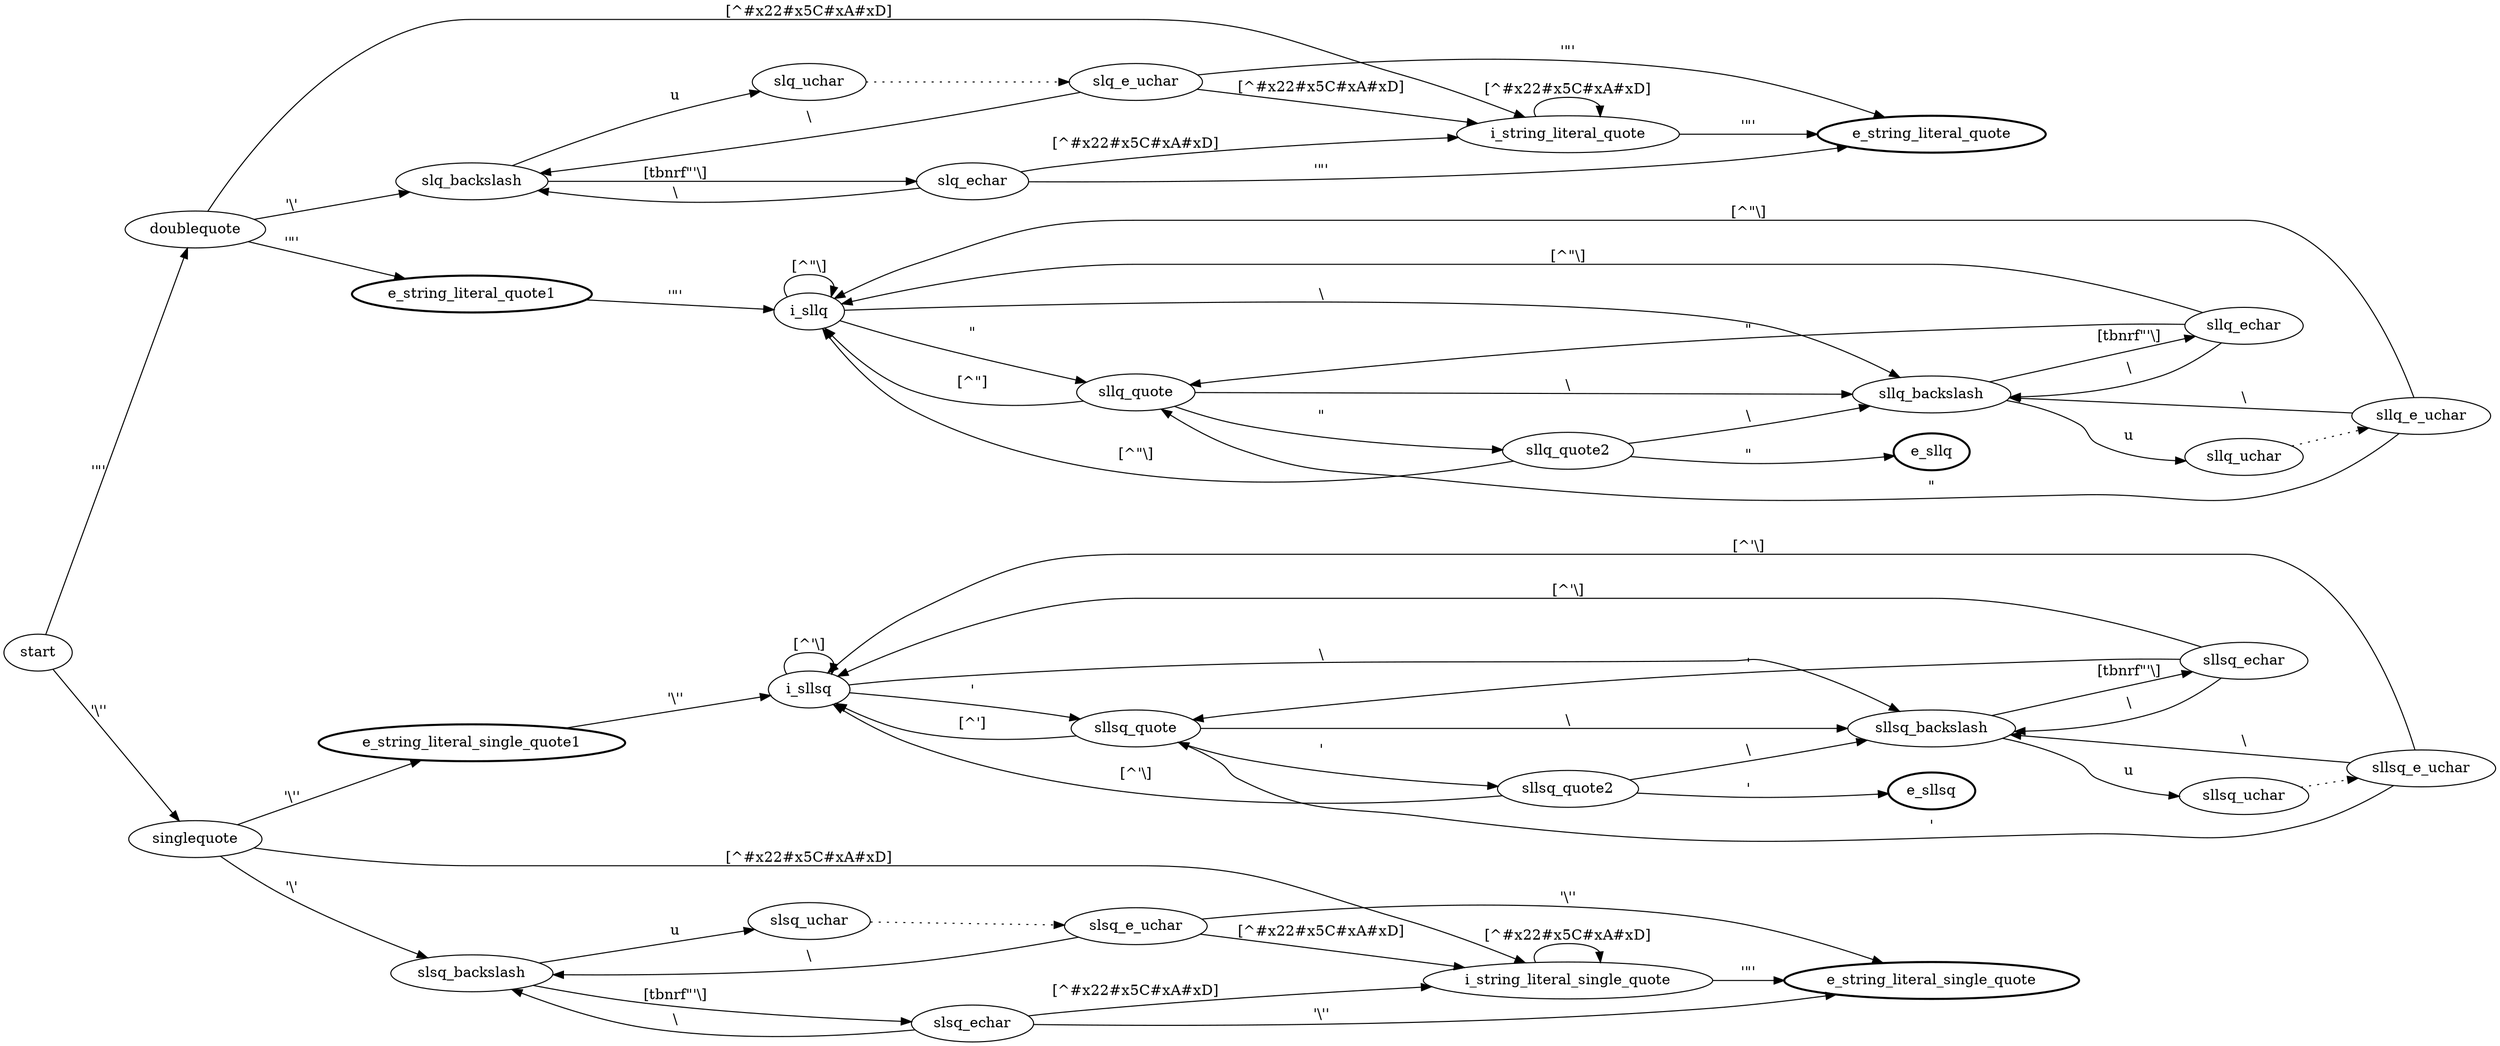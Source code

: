 // automata.dot

// Copyright 2020 cnngimenez

// Author: cnngimenez

// This program is free software: you can redistribute it and/or modify
// it under the terms of the GNU General Public License as published by
// the Free Software Foundation, either version 3 of the License, or
// (at your option) any later version.

// This program is distributed in the hope that it will be useful,
// but WITHOUT ANY WARRANTY; without even the implied warranty of
// MERCHANTABILITY or FITNESS FOR A PARTICULAR PURPOSE.  See the
// GNU General Public License for more details.

// You should have received a copy of the GNU General Public License
// along with this program.  If not, see <http://www.gnu.org/licenses/>.

digraph {
        rankdir=LR;
        node [];

        e_string_literal_quote [style=bold];
        e_string_literal_quote1 [style=bold];
        e_string_literal_single_quote [style=bold];
        e_string_literal_single_quote1 [style=bold];
        e_sllsq [style=bold];
        e_sllq [style=bold];

        
        // STRING_LITERAL_QUOTE ::= '"' ([^#x22#x5C#xA#xD] | ECHAR | UCHAR)* '"' /* #x22=" #x5C=\ #xA=new line #xD=carriage return */
        start -> doublequote [label="'\"'"]
        
        doublequote -> i_string_literal_quote [label="[^#x22#x5C#xA#xD]"];
        doublequote -> e_string_literal_quote1 [label="'\"'"];
        doublequote -> slq_backslash [label="'\\'"];

        // '"' (...)*
        i_string_literal_quote -> i_string_literal_quote [label="[^#x22#x5C#xA#xD]"];
        slq_backslash -> slq_uchar [label="u"];       
        slq_backslash -> slq_echar [label="[tbnrf\"'\\]"];

        slq_uchar -> slq_e_uchar [style="dotted"];
        
        slq_e_uchar -> i_string_literal_quote [label="[^#x22#x5C#xA#xD]"];
        slq_e_uchar -> slq_backslash [label="\\"];
        slq_e_uchar -> e_string_literal_quote [label="'\"'"];

        slq_echar -> i_string_literal_quote [label="[^#x22#x5C#xA#xD]"];
        slq_echar -> slq_backslash [label="\\"];
        slq_echar -> e_string_literal_quote [label="'\"'"];

        i_string_literal_quote -> e_string_literal_quote [label="'\"'"];

        // STRING_LITERAL_SINGLE_QUOTE ::= "'" ([^#x27#x5C#xA#xD] | ECHAR | UCHAR)* "'" /* #x27=' #x5C=\ #xA=new line #xD=carriage return */
        start -> singlequote [label="'\\''"]
        
        singlequote -> i_string_literal_single_quote [label="[^#x22#x5C#xA#xD]"];
        singlequote -> e_string_literal_single_quote1 [label="'\\''"];
        singlequote -> slsq_backslash [label="'\\'"];

        // '"' (...)*
        i_string_literal_single_quote -> i_string_literal_single_quote [label="[^#x22#x5C#xA#xD]"];
        slsq_backslash -> slsq_uchar [label="u"];       
        slsq_backslash -> slsq_echar [label="[tbnrf\"'\\]"];

        slsq_uchar -> slsq_e_uchar [style=dotted];
        
        slsq_e_uchar -> i_string_literal_single_quote [label="[^#x22#x5C#xA#xD]"];
        slsq_e_uchar -> slsq_backslash [label="\\"];
        slsq_e_uchar -> e_string_literal_single_quote [label="'\\''"];

        slsq_echar -> i_string_literal_single_quote [label="[^#x22#x5C#xA#xD]"];
        slsq_echar -> slsq_backslash [label="\\"];
        slsq_echar -> e_string_literal_single_quote [label="'\\''"];

        i_string_literal_single_quote -> e_string_literal_single_quote [label="'\"'"];

        // STRING_LITERAL_LONG_SINGLE_QUOTE ::= "'''" (("'" | "''")? ([^'\] | ECHAR | UCHAR))* "'''"
        e_string_literal_single_quote1 -> i_sllsq [label="'\\''"];

        i_sllsq -> sllsq_quote [label="'"];
        i_sllsq -> i_sllsq [label="[^'\\]"];
        i_sllsq -> sllsq_backslash [label="\\"];
        
        sllsq_quote -> sllsq_quote2 [label="'"];
        sllsq_quote -> i_sllsq [label="[^']"];
        sllsq_quote2 -> e_sllsq [label="'"];
        sllsq_quote2 -> sllsq_backslash [label="\\"];
        sllsq_quote2 -> i_sllsq [label="[^'\\]"];
        sllsq_quote -> sllsq_backslash [label="\\"];

        sllsq_backslash -> sllsq_echar [label="[tbnrf\"'\\]"];
        sllsq_backslash -> sllsq_uchar [label="u"];

        sllsq_echar -> sllsq_quote [label="'"];
        sllsq_echar -> i_sllsq [label="[^'\\]"];
        sllsq_echar -> sllsq_backslash [label="\\"];

        sllsq_uchar -> sllsq_e_uchar [style=dotted];
        sllsq_e_uchar -> sllsq_quote [label="'"];
        sllsq_e_uchar -> i_sllsq [label="[^'\\]"];
        sllsq_e_uchar -> sllsq_backslash [label="\\"];
        
        
        // STRING_LITERAL_LONG_QUOTE ::= '"""' (('"' | '""')? ([^"\] | ECHAR | UCHAR))* '"""'
        e_string_literal_quote1 -> i_sllq [label="'\"'"];

        i_sllq -> sllq_quote [label="\""];
        i_sllq -> i_sllq [label="[^\"\\]"];
        i_sllq -> sllq_backslash [label="\\"];
        
        sllq_quote -> sllq_quote2 [label="\""];
        sllq_quote -> i_sllq [label="[^\"]"];
        sllq_quote2 -> e_sllq [label="\""];
        sllq_quote2 -> sllq_backslash [label="\\"];
        sllq_quote2 -> i_sllq [label="[^\"\\]"];
        sllq_quote -> sllq_backslash [label="\\"];

        sllq_backslash -> sllq_echar [label="[tbnrf\"'\\]"];
        sllq_backslash -> sllq_uchar [label="u"];

        sllq_echar -> sllq_quote [label="\""];
        sllq_echar -> i_sllq [label="[^\"\\]"];
        sllq_echar -> sllq_backslash [label="\\"];

        sllq_uchar -> sllq_e_uchar [style=dotted];
        sllq_e_uchar -> sllq_quote [label="\""];
        sllq_e_uchar -> i_sllq [label="[^\"\\]"];
        sllq_e_uchar -> sllq_backslash [label="\\"];
        
}
